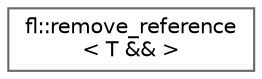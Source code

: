 digraph "Graphical Class Hierarchy"
{
 // INTERACTIVE_SVG=YES
 // LATEX_PDF_SIZE
  bgcolor="transparent";
  edge [fontname=Helvetica,fontsize=10,labelfontname=Helvetica,labelfontsize=10];
  node [fontname=Helvetica,fontsize=10,shape=box,height=0.2,width=0.4];
  rankdir="LR";
  Node0 [id="Node000000",label="fl::remove_reference\l\< T && \>",height=0.2,width=0.4,color="grey40", fillcolor="white", style="filled",URL="$d4/d36/namespacefl.html#d3/d5a/structfl_1_1remove__reference_3_01_t_01_6_6_01_4",tooltip=" "];
}
